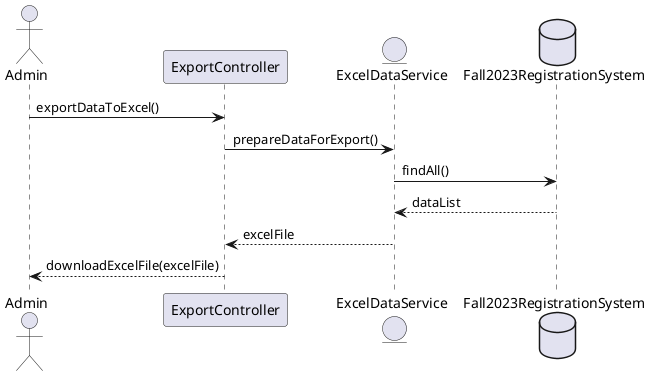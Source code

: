@startuml
actor Admin
participant "ExportController" as EC
entity "ExcelDataService" as EDS
database "Fall2023RegistrationSystem" as DR
Admin -> EC : exportDataToExcel()
EC -> EDS : prepareDataForExport()
EDS -> DR : findAll()
DR --> EDS : dataList
EDS --> EC : excelFile
EC --> Admin : downloadExcelFile(excelFile)
@enduml